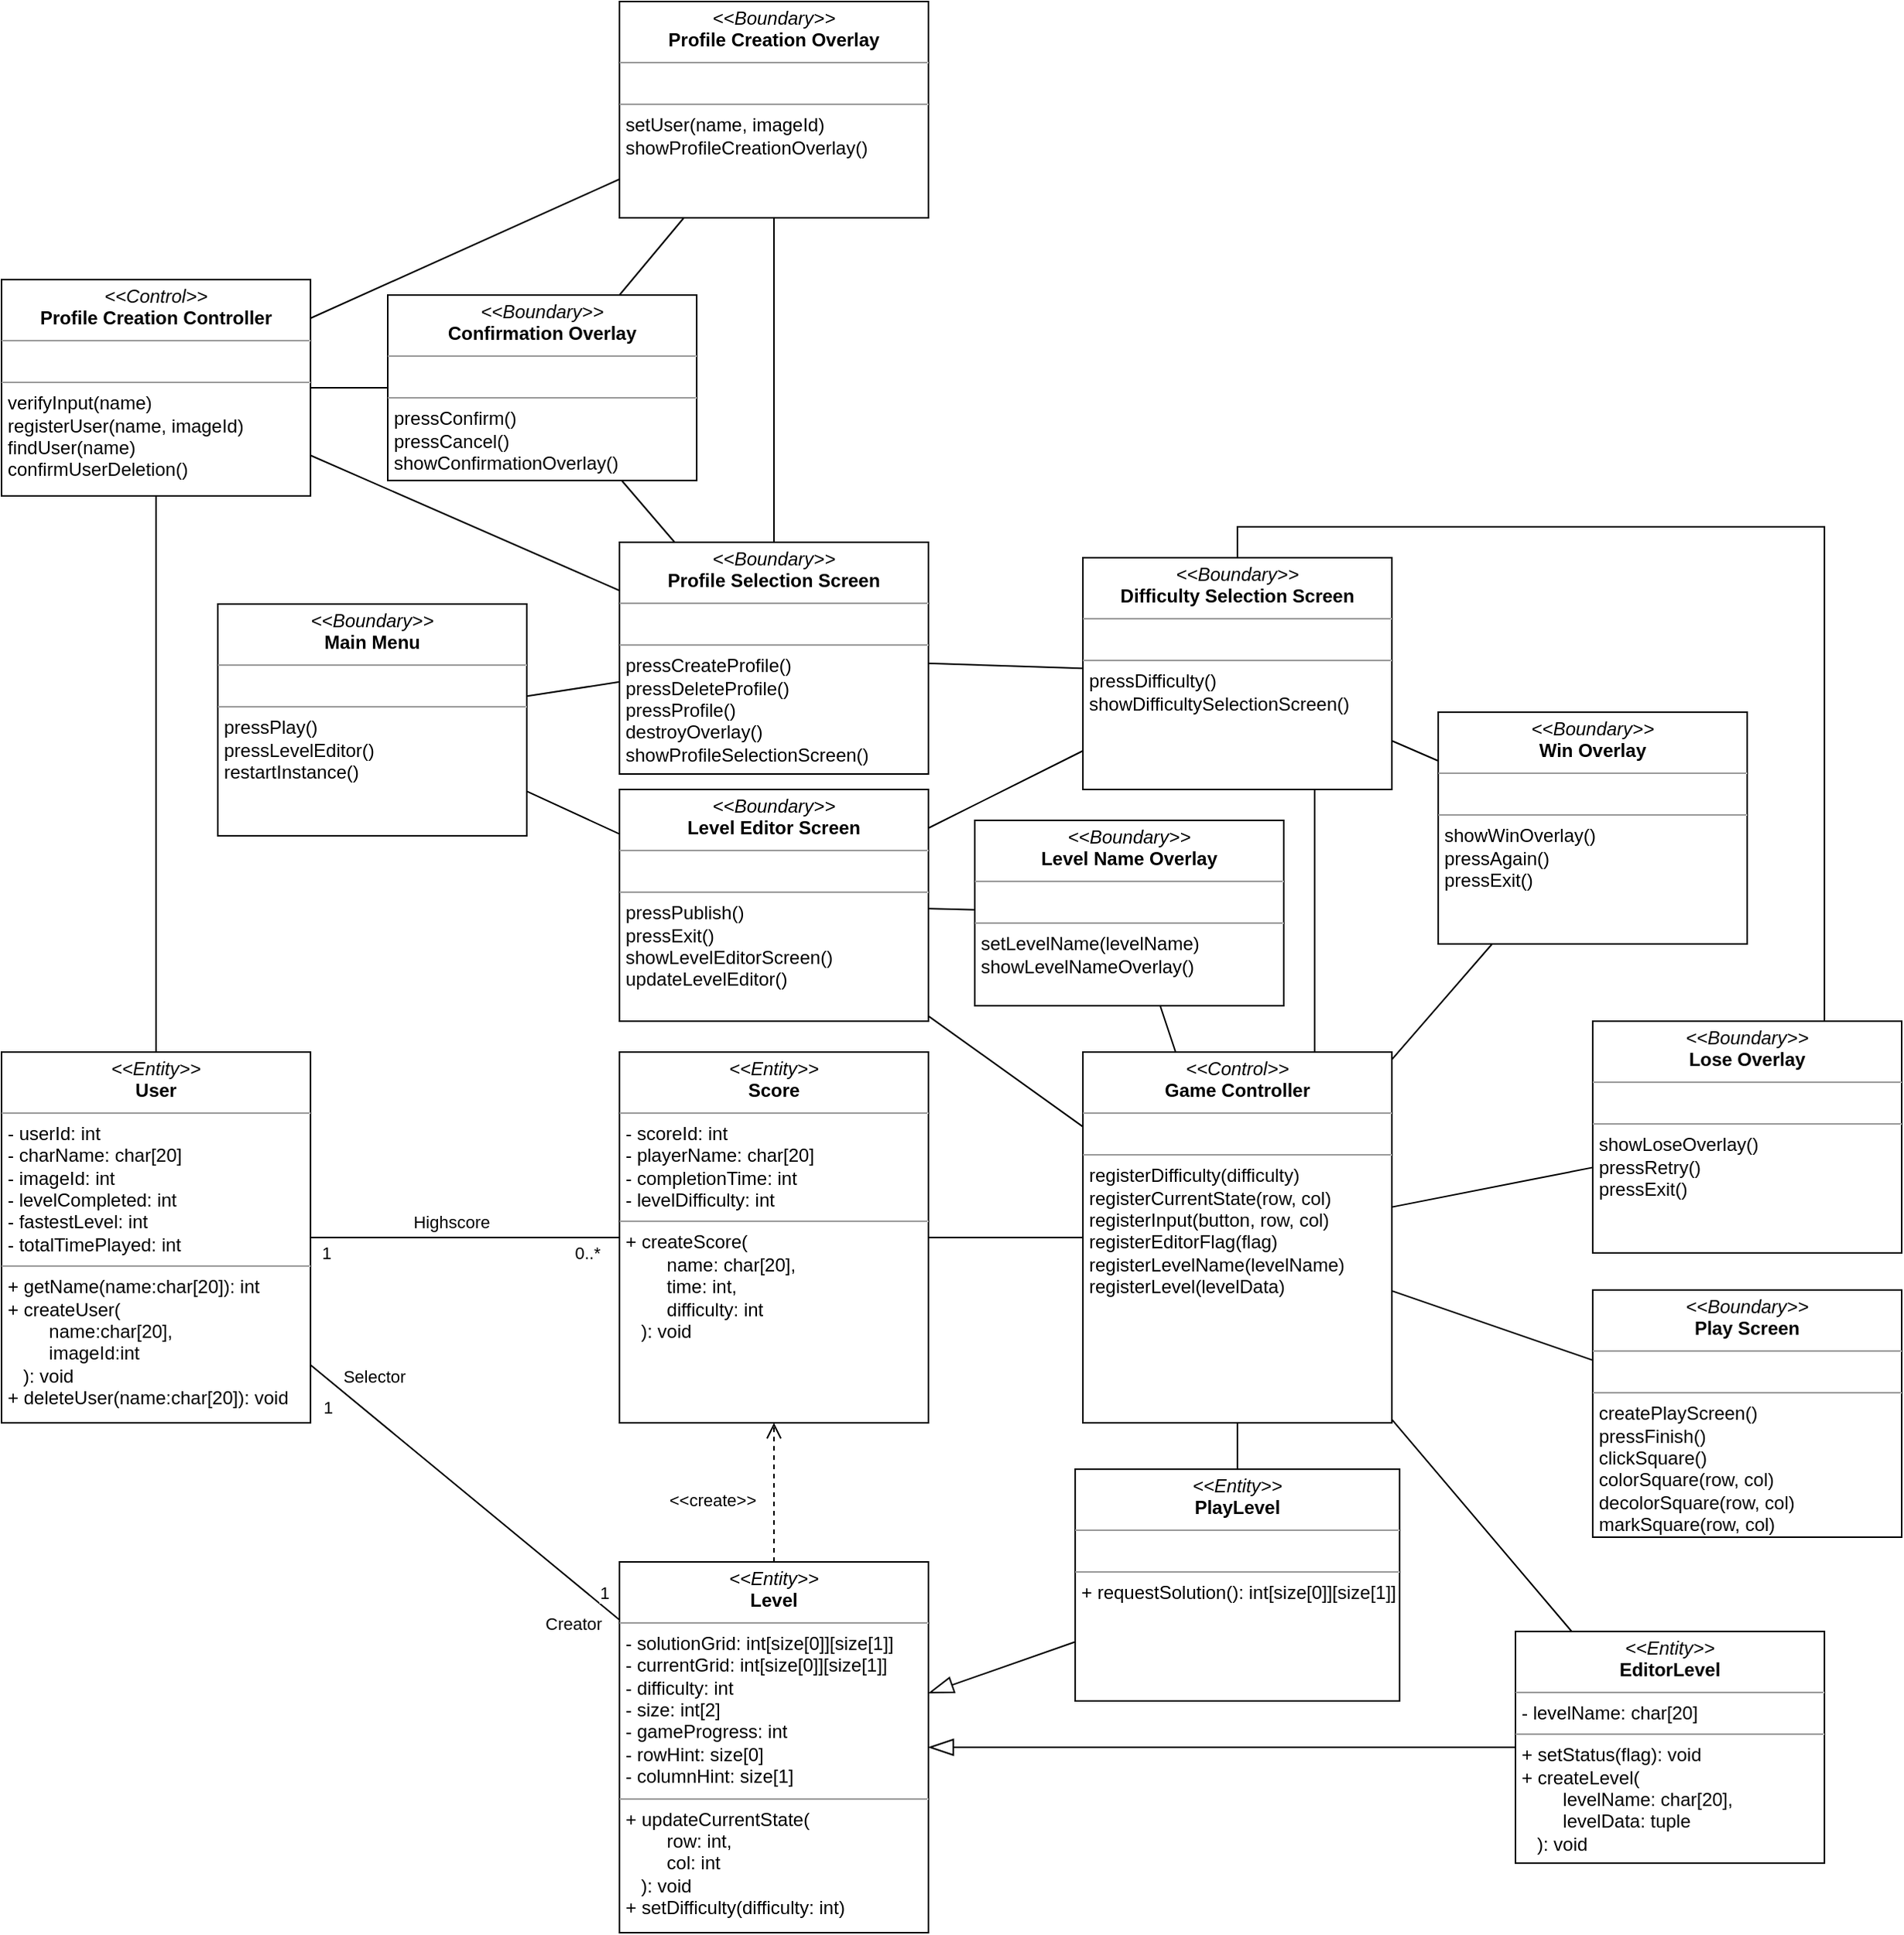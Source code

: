 <mxfile><diagram id="sxphQT4csXpIuQli9Qow" name="Page-1"><mxGraphModel dx="1440" dy="759" grid="1" gridSize="10" guides="1" tooltips="1" connect="1" arrows="1" fold="1" page="1" pageScale="1" pageWidth="1169" pageHeight="827" background="#ffffff" math="0" shadow="0"><root><mxCell id="0"/><mxCell id="1" parent="0"/><mxCell id="82" style="edgeStyle=none;rounded=0;orthogonalLoop=1;jettySize=auto;html=1;endArrow=none;endFill=0;startSize=14;endSize=14;sourcePerimeterSpacing=0;targetPerimeterSpacing=0;" parent="1" source="32" target="80" edge="1"><mxGeometry relative="1" as="geometry"><mxPoint x="804" y="975" as="sourcePoint"/><Array as="points"/></mxGeometry></mxCell><mxCell id="87" value="Highscore" style="edgeLabel;html=1;align=center;verticalAlign=middle;resizable=0;points=[];" parent="82" vertex="1" connectable="0"><mxGeometry x="0.073" y="-3" relative="1" as="geometry"><mxPoint x="-17" y="-13" as="offset"/></mxGeometry></mxCell><mxCell id="88" value="1" style="edgeLabel;html=1;align=center;verticalAlign=middle;resizable=0;points=[];" parent="82" vertex="1" connectable="0"><mxGeometry x="-0.979" relative="1" as="geometry"><mxPoint x="8" y="10" as="offset"/></mxGeometry></mxCell><mxCell id="89" value="0..*" style="edgeLabel;html=1;align=center;verticalAlign=middle;resizable=0;points=[];" parent="82" vertex="1" connectable="0"><mxGeometry x="0.921" y="-1" relative="1" as="geometry"><mxPoint x="-13" y="9" as="offset"/></mxGeometry></mxCell><mxCell id="32" value="&lt;p style=&quot;margin:0px;margin-top:4px;text-align:center;&quot;&gt;&lt;i&gt;&amp;lt;&amp;lt;Entity&amp;gt;&amp;gt;&lt;/i&gt;&lt;br&gt;&lt;b&gt;User&lt;/b&gt;&lt;/p&gt;&lt;hr size=&quot;1&quot;&gt;&lt;p style=&quot;margin:0px;margin-left:4px;&quot;&gt;- userId: int&lt;br&gt;- charName: char[20]&lt;/p&gt;&lt;p style=&quot;margin:0px;margin-left:4px;&quot;&gt;- imageId: int&lt;/p&gt;&lt;p style=&quot;margin:0px;margin-left:4px;&quot;&gt;- levelCompleted: int&lt;/p&gt;&lt;p style=&quot;margin:0px;margin-left:4px;&quot;&gt;- fastestLevel: int&lt;/p&gt;&lt;p style=&quot;margin:0px;margin-left:4px;&quot;&gt;- totalTimePlayed: int&lt;/p&gt;&lt;hr size=&quot;1&quot;&gt;&lt;p style=&quot;margin:0px;margin-left:4px;&quot;&gt;+ getName(name:char[20]): int&lt;br&gt;+ createUser(&lt;/p&gt;&lt;p style=&quot;margin:0px;margin-left:4px;&quot;&gt;&lt;span style=&quot;white-space: pre;&quot;&gt;&#9;&lt;/span&gt;name:char[20],&amp;nbsp;&lt;/p&gt;&lt;p style=&quot;margin:0px;margin-left:4px;&quot;&gt;&lt;span style=&quot;white-space: pre;&quot;&gt;&#9;&lt;/span&gt;imageId:int&lt;/p&gt;&lt;p style=&quot;margin:0px;margin-left:4px;&quot;&gt;&amp;nbsp; &amp;nbsp;): void&lt;/p&gt;&lt;p style=&quot;margin:0px;margin-left:4px;&quot;&gt;+ deleteUser(name:char[20]): void&lt;/p&gt;" style="verticalAlign=top;align=left;overflow=fill;fontSize=12;fontFamily=Helvetica;html=1;" parent="1" vertex="1"><mxGeometry x="524" y="880" width="200" height="240" as="geometry"/></mxCell><mxCell id="46" value="" style="edgeStyle=none;curved=1;rounded=0;orthogonalLoop=1;jettySize=auto;html=1;endArrow=none;startSize=14;endSize=14;sourcePerimeterSpacing=0;targetPerimeterSpacing=0;endFill=0;" parent="1" source="34" target="39" edge="1"><mxGeometry relative="1" as="geometry"/></mxCell><mxCell id="34" value="&lt;p style=&quot;margin:0px;margin-top:4px;text-align:center;&quot;&gt;&lt;i&gt;&amp;lt;&amp;lt;Boundary&amp;gt;&amp;gt;&lt;/i&gt;&lt;br&gt;&lt;b&gt;Main Menu&lt;/b&gt;&lt;/p&gt;&lt;hr size=&quot;1&quot;&gt;&lt;p style=&quot;margin:0px;margin-left:4px;&quot;&gt;&lt;br&gt;&lt;/p&gt;&lt;hr size=&quot;1&quot;&gt;&lt;p style=&quot;margin:0px;margin-left:4px;&quot;&gt;pressPlay()&lt;/p&gt;&lt;p style=&quot;margin:0px;margin-left:4px;&quot;&gt;&lt;span style=&quot;background-color: initial;&quot;&gt;pressLevelEditor()&lt;/span&gt;&lt;/p&gt;&lt;p style=&quot;margin:0px;margin-left:4px;&quot;&gt;&lt;span style=&quot;background-color: initial;&quot;&gt;restartInstance()&lt;/span&gt;&lt;/p&gt;" style="verticalAlign=top;align=left;overflow=fill;fontSize=12;fontFamily=Helvetica;html=1;" parent="1" vertex="1"><mxGeometry x="664" y="590" width="200" height="150" as="geometry"/></mxCell><mxCell id="37" value="" style="edgeStyle=none;curved=1;rounded=0;orthogonalLoop=1;jettySize=auto;html=1;endArrow=none;startSize=14;endSize=14;sourcePerimeterSpacing=0;targetPerimeterSpacing=0;endFill=0;" parent="1" source="35" target="32" edge="1"><mxGeometry relative="1" as="geometry"/></mxCell><mxCell id="35" value="&lt;p style=&quot;margin:0px;margin-top:4px;text-align:center;&quot;&gt;&lt;i&gt;&amp;lt;&amp;lt;Control&amp;gt;&amp;gt;&lt;/i&gt;&lt;br&gt;&lt;b&gt;Profile Creation Controller&lt;/b&gt;&lt;/p&gt;&lt;hr size=&quot;1&quot;&gt;&lt;p style=&quot;margin:0px;margin-left:4px;&quot;&gt;&lt;br&gt;&lt;/p&gt;&lt;hr size=&quot;1&quot;&gt;&lt;p style=&quot;margin:0px;margin-left:4px;&quot;&gt;verifyInput(name)&lt;/p&gt;&lt;p style=&quot;margin:0px;margin-left:4px;&quot;&gt;registerUser(name, imageId)&lt;/p&gt;&lt;p style=&quot;margin:0px;margin-left:4px;&quot;&gt;findUser(name)&lt;/p&gt;&lt;p style=&quot;margin:0px;margin-left:4px;&quot;&gt;confirmUserDeletion()&lt;/p&gt;" style="verticalAlign=top;align=left;overflow=fill;fontSize=12;fontFamily=Helvetica;html=1;" parent="1" vertex="1"><mxGeometry x="524" y="380" width="200" height="140" as="geometry"/></mxCell><mxCell id="47" value="" style="edgeStyle=none;curved=1;rounded=0;orthogonalLoop=1;jettySize=auto;html=1;endArrow=none;endFill=0;startSize=14;endSize=14;sourcePerimeterSpacing=0;targetPerimeterSpacing=0;" parent="1" source="39" target="40" edge="1"><mxGeometry relative="1" as="geometry"/></mxCell><mxCell id="60" style="edgeStyle=none;curved=1;rounded=0;orthogonalLoop=1;jettySize=auto;html=1;endArrow=none;startSize=14;endSize=14;sourcePerimeterSpacing=0;targetPerimeterSpacing=0;endFill=0;" parent="1" source="39" target="35" edge="1"><mxGeometry relative="1" as="geometry"/></mxCell><mxCell id="61" style="edgeStyle=none;curved=1;rounded=0;orthogonalLoop=1;jettySize=auto;html=1;endArrow=none;endFill=0;startSize=14;endSize=14;sourcePerimeterSpacing=0;targetPerimeterSpacing=0;" parent="1" source="39" target="41" edge="1"><mxGeometry relative="1" as="geometry"><mxPoint x="1102" y="810" as="sourcePoint"/></mxGeometry></mxCell><mxCell id="67" value="" style="edgeStyle=none;curved=1;rounded=0;orthogonalLoop=1;jettySize=auto;html=1;endArrow=none;endFill=0;startSize=14;endSize=14;sourcePerimeterSpacing=0;targetPerimeterSpacing=0;" parent="1" source="39" target="66" edge="1"><mxGeometry relative="1" as="geometry"/></mxCell><mxCell id="39" value="&lt;p style=&quot;margin:0px;margin-top:4px;text-align:center;&quot;&gt;&lt;i&gt;&amp;lt;&amp;lt;Boundary&amp;gt;&amp;gt;&lt;/i&gt;&lt;br&gt;&lt;b&gt;Profile Selection Screen&lt;/b&gt;&lt;/p&gt;&lt;hr size=&quot;1&quot;&gt;&lt;p style=&quot;margin:0px;margin-left:4px;&quot;&gt;&lt;br&gt;&lt;/p&gt;&lt;hr size=&quot;1&quot;&gt;&lt;p style=&quot;margin:0px;margin-left:4px;&quot;&gt;&lt;span style=&quot;background-color: initial;&quot;&gt;pressCreateProfile()&lt;/span&gt;&lt;/p&gt;&lt;p style=&quot;margin:0px;margin-left:4px;&quot;&gt;&lt;span style=&quot;background-color: initial;&quot;&gt;pressDeleteProfile()&lt;/span&gt;&lt;/p&gt;&lt;p style=&quot;margin:0px;margin-left:4px;&quot;&gt;&lt;span style=&quot;background-color: initial;&quot;&gt;pressProfile()&lt;/span&gt;&lt;br&gt;&lt;/p&gt;&lt;p style=&quot;margin:0px;margin-left:4px;&quot;&gt;&lt;span style=&quot;background-color: initial;&quot;&gt;destroyOverlay()&lt;/span&gt;&lt;/p&gt;&lt;p style=&quot;margin:0px;margin-left:4px;&quot;&gt;&lt;span style=&quot;background-color: initial;&quot;&gt;showProfileSelectionScreen()&lt;/span&gt;&lt;/p&gt;" style="verticalAlign=top;align=left;overflow=fill;fontSize=12;fontFamily=Helvetica;html=1;" parent="1" vertex="1"><mxGeometry x="924" y="550" width="200" height="150" as="geometry"/></mxCell><mxCell id="48" value="" style="edgeStyle=none;curved=1;rounded=0;orthogonalLoop=1;jettySize=auto;html=1;endArrow=none;endFill=0;startSize=14;endSize=14;sourcePerimeterSpacing=0;targetPerimeterSpacing=0;" parent="1" source="40" target="41" edge="1"><mxGeometry relative="1" as="geometry"/></mxCell><mxCell id="49" value="" style="edgeStyle=none;curved=1;rounded=0;orthogonalLoop=1;jettySize=auto;html=1;endArrow=none;endFill=0;startSize=14;endSize=14;sourcePerimeterSpacing=0;targetPerimeterSpacing=0;" parent="1" source="40" target="35" edge="1"><mxGeometry relative="1" as="geometry"/></mxCell><mxCell id="40" value="&lt;p style=&quot;margin:0px;margin-top:4px;text-align:center;&quot;&gt;&lt;i&gt;&amp;lt;&amp;lt;Boundary&amp;gt;&amp;gt;&lt;/i&gt;&lt;br&gt;&lt;b&gt;Profile Creation Overlay&lt;/b&gt;&lt;/p&gt;&lt;hr size=&quot;1&quot;&gt;&lt;p style=&quot;margin:0px;margin-left:4px;&quot;&gt;&lt;br&gt;&lt;/p&gt;&lt;hr size=&quot;1&quot;&gt;&lt;p style=&quot;margin:0px;margin-left:4px;&quot;&gt;setUser(name, imageId)&lt;/p&gt;&lt;p style=&quot;margin:0px;margin-left:4px;&quot;&gt;showProfileCreationOverlay()&lt;/p&gt;" style="verticalAlign=top;align=left;overflow=fill;fontSize=12;fontFamily=Helvetica;html=1;" parent="1" vertex="1"><mxGeometry x="924" y="200" width="200" height="140" as="geometry"/></mxCell><mxCell id="50" style="edgeStyle=none;curved=1;rounded=0;orthogonalLoop=1;jettySize=auto;html=1;endArrow=none;endFill=0;startSize=14;endSize=14;sourcePerimeterSpacing=0;targetPerimeterSpacing=0;" parent="1" source="41" target="35" edge="1"><mxGeometry relative="1" as="geometry"/></mxCell><mxCell id="41" value="&lt;p style=&quot;margin:0px;margin-top:4px;text-align:center;&quot;&gt;&lt;i&gt;&amp;lt;&amp;lt;Boundary&amp;gt;&amp;gt;&lt;/i&gt;&lt;br&gt;&lt;b&gt;Confirmation Overlay&lt;/b&gt;&lt;/p&gt;&lt;hr size=&quot;1&quot;&gt;&lt;p style=&quot;margin:0px;margin-left:4px;&quot;&gt;&lt;br&gt;&lt;/p&gt;&lt;hr size=&quot;1&quot;&gt;&lt;p style=&quot;margin:0px;margin-left:4px;&quot;&gt;pressConfirm()&lt;/p&gt;&lt;p style=&quot;margin:0px;margin-left:4px;&quot;&gt;&lt;span style=&quot;background-color: initial;&quot;&gt;pressCancel()&lt;/span&gt;&lt;/p&gt;&lt;p style=&quot;margin:0px;margin-left:4px;&quot;&gt;showConfirmationOverlay()&lt;/p&gt;" style="verticalAlign=top;align=left;overflow=fill;fontSize=12;fontFamily=Helvetica;html=1;" parent="1" vertex="1"><mxGeometry x="774" y="390" width="200" height="120" as="geometry"/></mxCell><mxCell id="96" value="" style="edgeStyle=none;rounded=0;orthogonalLoop=1;jettySize=auto;html=1;endArrow=none;endFill=0;startSize=14;endSize=14;sourcePerimeterSpacing=0;targetPerimeterSpacing=0;" parent="1" source="42" target="34" edge="1"><mxGeometry relative="1" as="geometry"/></mxCell><mxCell id="98" style="edgeStyle=none;rounded=0;orthogonalLoop=1;jettySize=auto;html=1;endArrow=none;endFill=0;startSize=14;endSize=14;sourcePerimeterSpacing=0;targetPerimeterSpacing=0;" parent="1" source="42" target="66" edge="1"><mxGeometry relative="1" as="geometry"/></mxCell><mxCell id="100" style="edgeStyle=none;rounded=0;orthogonalLoop=1;jettySize=auto;html=1;endArrow=none;endFill=0;startSize=14;endSize=14;sourcePerimeterSpacing=0;targetPerimeterSpacing=0;" parent="1" source="42" target="68" edge="1"><mxGeometry relative="1" as="geometry"/></mxCell><mxCell id="102" value="" style="edgeStyle=none;rounded=0;orthogonalLoop=1;jettySize=auto;html=1;endArrow=none;endFill=0;startSize=14;endSize=14;sourcePerimeterSpacing=0;targetPerimeterSpacing=0;" parent="1" source="42" target="101" edge="1"><mxGeometry relative="1" as="geometry"/></mxCell><mxCell id="42" value="&lt;p style=&quot;margin:0px;margin-top:4px;text-align:center;&quot;&gt;&lt;i&gt;&amp;lt;&amp;lt;Boundary&amp;gt;&amp;gt;&lt;/i&gt;&lt;br&gt;&lt;b&gt;Level Editor Screen&lt;/b&gt;&lt;/p&gt;&lt;hr size=&quot;1&quot;&gt;&lt;p style=&quot;margin:0px;margin-left:4px;&quot;&gt;&lt;br&gt;&lt;/p&gt;&lt;hr size=&quot;1&quot;&gt;&lt;p style=&quot;margin:0px;margin-left:4px;&quot;&gt;pressPublish()&lt;/p&gt;&lt;p style=&quot;margin:0px;margin-left:4px;&quot;&gt;pressExit()&lt;/p&gt;&lt;p style=&quot;margin:0px;margin-left:4px;&quot;&gt;showLevelEditorScreen()&lt;/p&gt;&lt;p style=&quot;margin:0px;margin-left:4px;&quot;&gt;updateLevelEditor()&lt;/p&gt;&lt;p style=&quot;margin:0px;margin-left:4px;&quot;&gt;&lt;br&gt;&lt;/p&gt;" style="verticalAlign=top;align=left;overflow=fill;fontSize=12;fontFamily=Helvetica;html=1;" parent="1" vertex="1"><mxGeometry x="924" y="710" width="200" height="150" as="geometry"/></mxCell><mxCell id="94" style="edgeStyle=none;rounded=0;orthogonalLoop=1;jettySize=auto;html=1;endArrow=blockThin;endFill=0;startSize=14;endSize=14;sourcePerimeterSpacing=0;targetPerimeterSpacing=0;" parent="1" source="58" target="62" edge="1"><mxGeometry relative="1" as="geometry"><mxPoint x="954" y="1250" as="targetPoint"/><Array as="points"/></mxGeometry></mxCell><mxCell id="58" value="&lt;p style=&quot;margin:0px;margin-top:4px;text-align:center;&quot;&gt;&lt;i&gt;&amp;lt;&amp;lt;Entity&amp;gt;&amp;gt;&lt;/i&gt;&lt;br&gt;&lt;b&gt;EditorLevel&lt;/b&gt;&lt;/p&gt;&lt;hr size=&quot;1&quot;&gt;&lt;p style=&quot;margin:0px;margin-left:4px;&quot;&gt;- levelName: char[20]&lt;/p&gt;&lt;hr size=&quot;1&quot;&gt;&lt;p style=&quot;margin:0px;margin-left:4px;&quot;&gt;+ setStatus(flag): void&lt;/p&gt;&lt;p style=&quot;margin:0px;margin-left:4px;&quot;&gt;+ createLevel(&lt;/p&gt;&lt;p style=&quot;margin:0px;margin-left:4px;&quot;&gt;&lt;span style=&quot;white-space: pre;&quot;&gt;&#9;&lt;/span&gt;levelName: char[20],&amp;nbsp;&lt;/p&gt;&lt;p style=&quot;margin:0px;margin-left:4px;&quot;&gt;&lt;span style=&quot;white-space: pre;&quot;&gt;&#9;&lt;/span&gt;levelData: tuple&lt;/p&gt;&lt;p style=&quot;margin:0px;margin-left:4px;&quot;&gt;&amp;nbsp; &amp;nbsp;): void&lt;/p&gt;" style="verticalAlign=top;align=left;overflow=fill;fontSize=12;fontFamily=Helvetica;html=1;" parent="1" vertex="1"><mxGeometry x="1504" y="1255" width="200" height="150" as="geometry"/></mxCell><mxCell id="63" value="" style="edgeStyle=none;curved=1;rounded=0;orthogonalLoop=1;jettySize=auto;html=1;endArrow=none;endFill=0;startSize=14;endSize=14;sourcePerimeterSpacing=0;targetPerimeterSpacing=0;" parent="1" source="62" target="32" edge="1"><mxGeometry relative="1" as="geometry"/></mxCell><mxCell id="83" value="1" style="edgeLabel;html=1;align=center;verticalAlign=middle;resizable=0;points=[];" parent="63" vertex="1" connectable="0"><mxGeometry x="0.555" y="-3" relative="1" as="geometry"><mxPoint x="-36" y="-7" as="offset"/></mxGeometry></mxCell><mxCell id="84" value="1" style="edgeLabel;html=1;align=center;verticalAlign=middle;resizable=0;points=[];" parent="63" vertex="1" connectable="0"><mxGeometry x="-0.392" relative="1" as="geometry"><mxPoint x="51" y="33" as="offset"/></mxGeometry></mxCell><mxCell id="85" value="Selector" style="edgeLabel;html=1;align=center;verticalAlign=middle;resizable=0;points=[];rotation=0;" parent="63" vertex="1" connectable="0"><mxGeometry x="0.299" y="-2" relative="1" as="geometry"><mxPoint x="-31" y="-49" as="offset"/></mxGeometry></mxCell><mxCell id="86" value="Creator" style="edgeLabel;html=1;align=center;verticalAlign=middle;resizable=0;points=[];rotation=0;" parent="63" vertex="1" connectable="0"><mxGeometry x="-0.095" y="1" relative="1" as="geometry"><mxPoint x="61" y="76" as="offset"/></mxGeometry></mxCell><mxCell id="90" style="edgeStyle=none;rounded=0;orthogonalLoop=1;jettySize=auto;html=1;endArrow=open;endFill=0;startSize=14;endSize=8;sourcePerimeterSpacing=0;targetPerimeterSpacing=0;dashed=1;" parent="1" source="62" target="80" edge="1"><mxGeometry relative="1" as="geometry"/></mxCell><mxCell id="91" value="&amp;lt;&amp;lt;create&amp;gt;&amp;gt;" style="edgeLabel;html=1;align=center;verticalAlign=middle;resizable=0;points=[];" parent="90" vertex="1" connectable="0"><mxGeometry x="0.137" relative="1" as="geometry"><mxPoint x="-40" y="11" as="offset"/></mxGeometry></mxCell><mxCell id="62" value="&lt;p style=&quot;margin:0px;margin-top:4px;text-align:center;&quot;&gt;&lt;i&gt;&amp;lt;&amp;lt;Entity&amp;gt;&amp;gt;&lt;/i&gt;&lt;br&gt;&lt;b&gt;Level&lt;/b&gt;&lt;/p&gt;&lt;hr size=&quot;1&quot;&gt;&lt;p style=&quot;margin:0px;margin-left:4px;&quot;&gt;&lt;span style=&quot;background-color: initial;&quot;&gt;- solutionGrid: int[size[0]][size[1]]&lt;/span&gt;&lt;br&gt;&lt;/p&gt;&lt;p style=&quot;margin:0px;margin-left:4px;&quot;&gt;- currentGrid: int[size[0]][size[1]]&lt;/p&gt;&lt;p style=&quot;margin:0px;margin-left:4px;&quot;&gt;- difficulty: int&lt;/p&gt;&lt;p style=&quot;margin:0px;margin-left:4px;&quot;&gt;- size: int[2]&lt;/p&gt;&lt;p style=&quot;margin:0px;margin-left:4px;&quot;&gt;- gameProgress: int&lt;/p&gt;&lt;p style=&quot;margin:0px;margin-left:4px;&quot;&gt;- rowHint: size[0]&lt;/p&gt;&lt;p style=&quot;margin:0px;margin-left:4px;&quot;&gt;- columnHint: size[1]&lt;/p&gt;&lt;hr size=&quot;1&quot;&gt;&lt;p style=&quot;border-color: var(--border-color); margin: 0px 0px 0px 4px;&quot;&gt;+ updateCurrentState(&lt;/p&gt;&lt;p style=&quot;border-color: var(--border-color); margin: 0px 0px 0px 4px;&quot;&gt;&lt;span style=&quot;white-space: pre;&quot;&gt;&#9;&lt;/span&gt;row: int,&amp;nbsp;&lt;/p&gt;&lt;p style=&quot;border-color: var(--border-color); margin: 0px 0px 0px 4px;&quot;&gt;&lt;span style=&quot;white-space: pre;&quot;&gt;&#9;&lt;/span&gt;col: int&lt;/p&gt;&lt;p style=&quot;border-color: var(--border-color); margin: 0px 0px 0px 4px;&quot;&gt;&amp;nbsp; &amp;nbsp;): void&lt;/p&gt;&lt;p style=&quot;border-color: var(--border-color); margin: 0px 0px 0px 4px;&quot;&gt;+ setDifficulty(difficulty: int)&lt;/p&gt;&lt;div&gt;&lt;br&gt;&lt;/div&gt;" style="verticalAlign=top;align=left;overflow=fill;fontSize=12;fontFamily=Helvetica;html=1;" parent="1" vertex="1"><mxGeometry x="924" y="1210" width="200" height="240" as="geometry"/></mxCell><mxCell id="70" value="" style="edgeStyle=none;curved=1;rounded=0;orthogonalLoop=1;jettySize=auto;html=1;endArrow=blockThin;endFill=0;startSize=14;endSize=14;sourcePerimeterSpacing=0;targetPerimeterSpacing=0;" parent="1" source="64" target="62" edge="1"><mxGeometry relative="1" as="geometry"/></mxCell><mxCell id="64" value="&lt;p style=&quot;margin:0px;margin-top:4px;text-align:center;&quot;&gt;&lt;i&gt;&amp;lt;&amp;lt;Entity&amp;gt;&amp;gt;&lt;/i&gt;&lt;br&gt;&lt;b&gt;PlayLevel&lt;/b&gt;&lt;/p&gt;&lt;hr size=&quot;1&quot;&gt;&lt;p style=&quot;margin:0px;margin-left:4px;&quot;&gt;&lt;br&gt;&lt;/p&gt;&lt;hr size=&quot;1&quot;&gt;&lt;p style=&quot;margin:0px;margin-left:4px;&quot;&gt;&lt;span style=&quot;background-color: initial;&quot;&gt;+ requestSolution(): int[size[0]][size[1]]&lt;/span&gt;&lt;br&gt;&lt;/p&gt;" style="verticalAlign=top;align=left;overflow=fill;fontSize=12;fontFamily=Helvetica;html=1;" parent="1" vertex="1"><mxGeometry x="1219" y="1150" width="210" height="150" as="geometry"/></mxCell><mxCell id="69" value="" style="edgeStyle=none;curved=1;rounded=0;orthogonalLoop=1;jettySize=auto;html=1;endArrow=none;endFill=0;startSize=14;endSize=14;sourcePerimeterSpacing=0;targetPerimeterSpacing=0;entryX=0.75;entryY=0;entryDx=0;entryDy=0;exitX=0.75;exitY=1;exitDx=0;exitDy=0;" parent="1" source="66" target="68" edge="1"><mxGeometry relative="1" as="geometry"/></mxCell><mxCell id="66" value="&lt;p style=&quot;margin:0px;margin-top:4px;text-align:center;&quot;&gt;&lt;i&gt;&amp;lt;&amp;lt;Boundary&amp;gt;&amp;gt;&lt;/i&gt;&lt;br&gt;&lt;b&gt;Difficulty Selection Screen&lt;/b&gt;&lt;/p&gt;&lt;hr size=&quot;1&quot;&gt;&lt;p style=&quot;margin:0px;margin-left:4px;&quot;&gt;&lt;br&gt;&lt;/p&gt;&lt;hr size=&quot;1&quot;&gt;&lt;p style=&quot;margin:0px;margin-left:4px;&quot;&gt;pressDifficulty()&lt;/p&gt;&lt;p style=&quot;margin:0px;margin-left:4px;&quot;&gt;showDifficultySelectionScreen()&lt;/p&gt;" style="verticalAlign=top;align=left;overflow=fill;fontSize=12;fontFamily=Helvetica;html=1;" parent="1" vertex="1"><mxGeometry x="1224" y="560" width="200" height="150" as="geometry"/></mxCell><mxCell id="72" value="" style="edgeStyle=none;curved=1;rounded=0;orthogonalLoop=1;jettySize=auto;html=1;endArrow=none;endFill=0;startSize=14;endSize=14;sourcePerimeterSpacing=0;targetPerimeterSpacing=0;" parent="1" source="68" target="71" edge="1"><mxGeometry relative="1" as="geometry"/></mxCell><mxCell id="73" value="" style="edgeStyle=none;curved=1;rounded=0;orthogonalLoop=1;jettySize=auto;html=1;endArrow=none;endFill=0;startSize=14;endSize=14;sourcePerimeterSpacing=0;targetPerimeterSpacing=0;" parent="1" source="68" target="64" edge="1"><mxGeometry relative="1" as="geometry"/></mxCell><mxCell id="78" style="edgeStyle=none;curved=1;rounded=0;orthogonalLoop=1;jettySize=auto;html=1;endArrow=none;endFill=0;startSize=14;endSize=14;sourcePerimeterSpacing=0;targetPerimeterSpacing=0;" parent="1" source="68" target="74" edge="1"><mxGeometry relative="1" as="geometry"/></mxCell><mxCell id="79" style="edgeStyle=none;curved=1;rounded=0;orthogonalLoop=1;jettySize=auto;html=1;endArrow=none;endFill=0;startSize=14;endSize=14;sourcePerimeterSpacing=0;targetPerimeterSpacing=0;" parent="1" source="68" target="75" edge="1"><mxGeometry relative="1" as="geometry"/></mxCell><mxCell id="81" style="edgeStyle=none;rounded=0;orthogonalLoop=1;jettySize=auto;html=1;endArrow=none;endFill=0;startSize=14;endSize=14;sourcePerimeterSpacing=0;targetPerimeterSpacing=0;" parent="1" source="68" target="80" edge="1"><mxGeometry relative="1" as="geometry"><mxPoint x="1234" y="940" as="sourcePoint"/><Array as="points"/></mxGeometry></mxCell><mxCell id="99" style="edgeStyle=none;rounded=0;orthogonalLoop=1;jettySize=auto;html=1;endArrow=none;endFill=0;startSize=14;endSize=14;sourcePerimeterSpacing=0;targetPerimeterSpacing=0;" parent="1" source="68" target="58" edge="1"><mxGeometry relative="1" as="geometry"/></mxCell><mxCell id="68" value="&lt;p style=&quot;margin:0px;margin-top:4px;text-align:center;&quot;&gt;&lt;i&gt;&amp;lt;&amp;lt;Control&amp;gt;&amp;gt;&lt;/i&gt;&lt;br&gt;&lt;b&gt;Game Controller&lt;/b&gt;&lt;/p&gt;&lt;hr size=&quot;1&quot;&gt;&lt;p style=&quot;margin:0px;margin-left:4px;&quot;&gt;&lt;br&gt;&lt;/p&gt;&lt;hr size=&quot;1&quot;&gt;&lt;p style=&quot;margin:0px;margin-left:4px;&quot;&gt;registerDifficulty(difficulty)&lt;/p&gt;&lt;p style=&quot;margin:0px;margin-left:4px;&quot;&gt;registerCurrentState(row, col)&lt;/p&gt;&lt;p style=&quot;margin:0px;margin-left:4px;&quot;&gt;registerInput(button, row, col)&lt;/p&gt;&lt;p style=&quot;margin:0px;margin-left:4px;&quot;&gt;registerEditorFlag(flag)&lt;/p&gt;&lt;p style=&quot;margin:0px;margin-left:4px;&quot;&gt;registerLevelName(levelName)&lt;/p&gt;&lt;p style=&quot;margin:0px;margin-left:4px;&quot;&gt;registerLevel(levelData)&lt;/p&gt;" style="verticalAlign=top;align=left;overflow=fill;fontSize=12;fontFamily=Helvetica;html=1;" parent="1" vertex="1"><mxGeometry x="1224" y="880" width="200" height="240" as="geometry"/></mxCell><mxCell id="71" value="&lt;p style=&quot;margin:0px;margin-top:4px;text-align:center;&quot;&gt;&lt;i&gt;&amp;lt;&amp;lt;Boundary&amp;gt;&amp;gt;&lt;/i&gt;&lt;br&gt;&lt;b&gt;Play Screen&lt;/b&gt;&lt;/p&gt;&lt;hr size=&quot;1&quot;&gt;&lt;p style=&quot;margin:0px;margin-left:4px;&quot;&gt;&lt;br&gt;&lt;/p&gt;&lt;hr size=&quot;1&quot;&gt;&lt;p style=&quot;margin:0px;margin-left:4px;&quot;&gt;createPlayScreen()&lt;/p&gt;&lt;p style=&quot;margin:0px;margin-left:4px;&quot;&gt;pressFinish()&lt;/p&gt;&lt;p style=&quot;margin:0px;margin-left:4px;&quot;&gt;clickSquare()&lt;/p&gt;&lt;p style=&quot;margin:0px;margin-left:4px;&quot;&gt;colorSquare(row, col)&lt;/p&gt;&lt;p style=&quot;margin:0px;margin-left:4px;&quot;&gt;decolorSquare(row, col)&lt;/p&gt;&lt;p style=&quot;margin:0px;margin-left:4px;&quot;&gt;markSquare(row, col)&lt;/p&gt;" style="verticalAlign=top;align=left;overflow=fill;fontSize=12;fontFamily=Helvetica;html=1;" parent="1" vertex="1"><mxGeometry x="1554" y="1034" width="200" height="160" as="geometry"/></mxCell><mxCell id="92" style="edgeStyle=none;rounded=0;orthogonalLoop=1;jettySize=auto;html=1;endArrow=none;endFill=0;startSize=14;endSize=8;sourcePerimeterSpacing=0;targetPerimeterSpacing=0;" parent="1" source="74" target="66" edge="1"><mxGeometry relative="1" as="geometry"><mxPoint x="1724" y="930" as="sourcePoint"/><Array as="points"/></mxGeometry></mxCell><mxCell id="74" value="&lt;p style=&quot;margin:0px;margin-top:4px;text-align:center;&quot;&gt;&lt;i&gt;&amp;lt;&amp;lt;Boundary&amp;gt;&amp;gt;&lt;/i&gt;&lt;br&gt;&lt;b&gt;Win Overlay&lt;/b&gt;&lt;/p&gt;&lt;hr size=&quot;1&quot;&gt;&lt;p style=&quot;margin:0px;margin-left:4px;&quot;&gt;&lt;br&gt;&lt;/p&gt;&lt;hr size=&quot;1&quot;&gt;&lt;p style=&quot;margin:0px;margin-left:4px;&quot;&gt;showWinOverlay()&lt;/p&gt;&lt;p style=&quot;margin:0px;margin-left:4px;&quot;&gt;pressAgain()&lt;/p&gt;&lt;p style=&quot;margin:0px;margin-left:4px;&quot;&gt;pressExit()&lt;/p&gt;" style="verticalAlign=top;align=left;overflow=fill;fontSize=12;fontFamily=Helvetica;html=1;" parent="1" vertex="1"><mxGeometry x="1454" y="660" width="200" height="150" as="geometry"/></mxCell><mxCell id="93" style="edgeStyle=none;rounded=0;orthogonalLoop=1;jettySize=auto;html=1;endArrow=none;endFill=0;startSize=14;endSize=8;sourcePerimeterSpacing=0;targetPerimeterSpacing=0;exitX=0.75;exitY=0;exitDx=0;exitDy=0;" parent="1" source="75" target="66" edge="1"><mxGeometry relative="1" as="geometry"><mxPoint x="1844" y="580" as="targetPoint"/><Array as="points"><mxPoint x="1704" y="540"/><mxPoint x="1324" y="540"/></Array></mxGeometry></mxCell><mxCell id="75" value="&lt;p style=&quot;margin:0px;margin-top:4px;text-align:center;&quot;&gt;&lt;i&gt;&amp;lt;&amp;lt;Boundary&amp;gt;&amp;gt;&lt;/i&gt;&lt;br&gt;&lt;b&gt;Lose Overlay&lt;/b&gt;&lt;/p&gt;&lt;hr size=&quot;1&quot;&gt;&lt;p style=&quot;margin:0px;margin-left:4px;&quot;&gt;&lt;br&gt;&lt;/p&gt;&lt;hr size=&quot;1&quot;&gt;&lt;p style=&quot;margin:0px;margin-left:4px;&quot;&gt;showLoseOverlay()&lt;/p&gt;&lt;p style=&quot;margin:0px;margin-left:4px;&quot;&gt;pressRetry()&lt;/p&gt;&lt;p style=&quot;margin:0px;margin-left:4px;&quot;&gt;pressExit()&lt;/p&gt;" style="verticalAlign=top;align=left;overflow=fill;fontSize=12;fontFamily=Helvetica;html=1;" parent="1" vertex="1"><mxGeometry x="1554" y="860" width="200" height="150" as="geometry"/></mxCell><mxCell id="80" value="&lt;p style=&quot;margin:0px;margin-top:4px;text-align:center;&quot;&gt;&lt;i&gt;&amp;lt;&amp;lt;Entity&amp;gt;&amp;gt;&lt;/i&gt;&lt;br&gt;&lt;b&gt;Score&lt;/b&gt;&lt;/p&gt;&lt;hr size=&quot;1&quot;&gt;&lt;p style=&quot;margin:0px;margin-left:4px;&quot;&gt;- scoreId: int&lt;/p&gt;&lt;p style=&quot;margin:0px;margin-left:4px;&quot;&gt;- playerName: char[20]&lt;/p&gt;&lt;p style=&quot;margin:0px;margin-left:4px;&quot;&gt;- completionTime: int&lt;/p&gt;&lt;p style=&quot;margin:0px;margin-left:4px;&quot;&gt;- levelDifficulty: int&lt;/p&gt;&lt;hr size=&quot;1&quot;&gt;&lt;p style=&quot;margin:0px;margin-left:4px;&quot;&gt;+ createScore(&lt;/p&gt;&lt;p style=&quot;margin:0px;margin-left:4px;&quot;&gt;&lt;span style=&quot;white-space: pre;&quot;&gt;&#9;&lt;/span&gt;name: char[20],&amp;nbsp;&lt;/p&gt;&lt;p style=&quot;margin:0px;margin-left:4px;&quot;&gt;&lt;span style=&quot;white-space: pre;&quot;&gt;&#9;&lt;/span&gt;time: int,&amp;nbsp;&lt;/p&gt;&lt;p style=&quot;margin:0px;margin-left:4px;&quot;&gt;&lt;span style=&quot;white-space: pre;&quot;&gt;&#9;&lt;/span&gt;difficulty: int&lt;/p&gt;&lt;p style=&quot;margin:0px;margin-left:4px;&quot;&gt;&lt;span style=&quot;background-color: initial;&quot;&gt;&amp;nbsp; &amp;nbsp;): void&lt;/span&gt;&lt;/p&gt;" style="verticalAlign=top;align=left;overflow=fill;fontSize=12;fontFamily=Helvetica;html=1;" parent="1" vertex="1"><mxGeometry x="924" y="880" width="200" height="240" as="geometry"/></mxCell><mxCell id="103" value="" style="edgeStyle=none;rounded=0;orthogonalLoop=1;jettySize=auto;html=1;endArrow=none;endFill=0;startSize=14;endSize=14;sourcePerimeterSpacing=0;targetPerimeterSpacing=0;" parent="1" source="101" target="68" edge="1"><mxGeometry relative="1" as="geometry"/></mxCell><mxCell id="101" value="&lt;p style=&quot;margin:0px;margin-top:4px;text-align:center;&quot;&gt;&lt;i&gt;&amp;lt;&amp;lt;Boundary&amp;gt;&amp;gt;&lt;/i&gt;&lt;br&gt;&lt;b&gt;Level Name Overlay&lt;/b&gt;&lt;/p&gt;&lt;hr size=&quot;1&quot;&gt;&lt;p style=&quot;margin:0px;margin-left:4px;&quot;&gt;&lt;br&gt;&lt;/p&gt;&lt;hr size=&quot;1&quot;&gt;&lt;p style=&quot;margin:0px;margin-left:4px;&quot;&gt;setLevelName(levelName)&lt;/p&gt;&lt;p style=&quot;margin:0px;margin-left:4px;&quot;&gt;showLevelNameOverlay()&lt;/p&gt;" style="verticalAlign=top;align=left;overflow=fill;fontSize=12;fontFamily=Helvetica;html=1;" parent="1" vertex="1"><mxGeometry x="1154" y="730" width="200" height="120" as="geometry"/></mxCell></root></mxGraphModel></diagram></mxfile>
